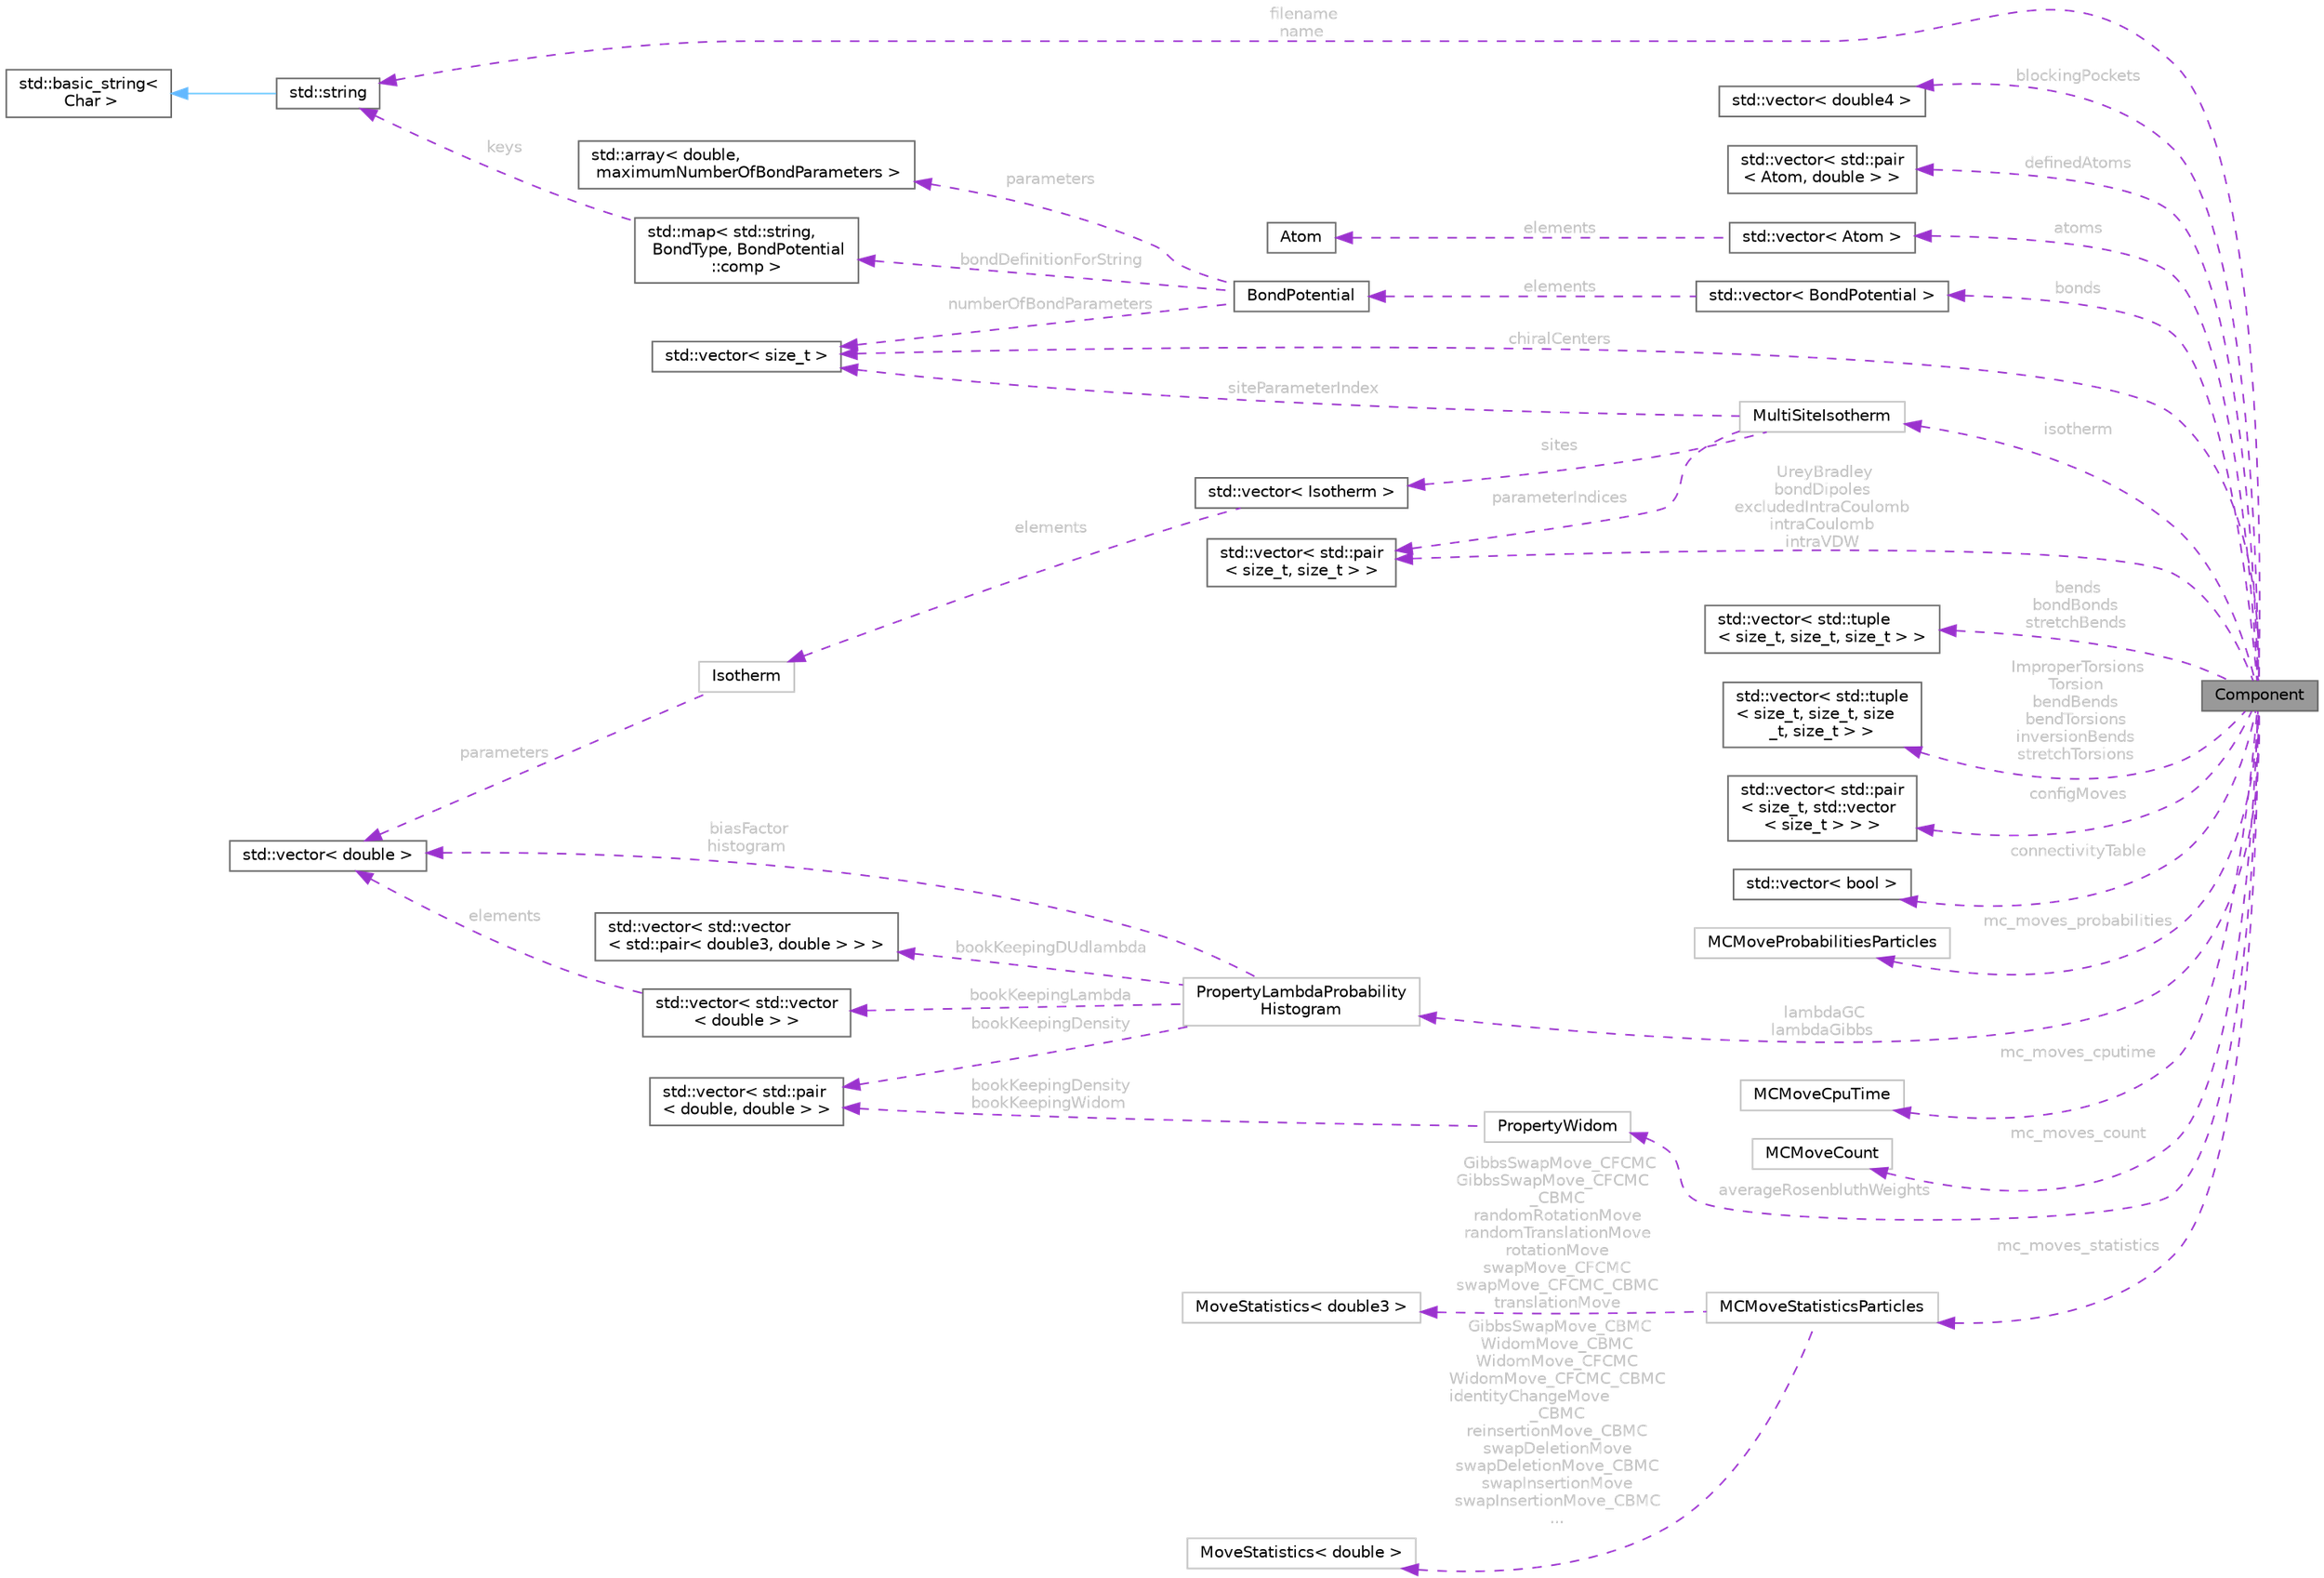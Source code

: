 digraph "Component"
{
 // LATEX_PDF_SIZE
  bgcolor="transparent";
  edge [fontname=Helvetica,fontsize=10,labelfontname=Helvetica,labelfontsize=10];
  node [fontname=Helvetica,fontsize=10,shape=box,height=0.2,width=0.4];
  rankdir="LR";
  Node1 [id="Node000001",label="Component",height=0.2,width=0.4,color="gray40", fillcolor="grey60", style="filled", fontcolor="black",tooltip="Represents a component within the simulation system."];
  Node2 -> Node1 [id="edge1_Node000001_Node000002",dir="back",color="darkorchid3",style="dashed",tooltip=" ",label=" filename\nname",fontcolor="grey" ];
  Node2 [id="Node000002",label="std::string",height=0.2,width=0.4,color="gray40", fillcolor="white", style="filled",tooltip=" "];
  Node3 -> Node2 [id="edge2_Node000002_Node000003",dir="back",color="steelblue1",style="solid",tooltip=" "];
  Node3 [id="Node000003",label="std::basic_string\<\l Char \>",height=0.2,width=0.4,color="gray40", fillcolor="white", style="filled",tooltip=" "];
  Node4 -> Node1 [id="edge3_Node000001_Node000004",dir="back",color="darkorchid3",style="dashed",tooltip=" ",label=" blockingPockets",fontcolor="grey" ];
  Node4 [id="Node000004",label="std::vector\< double4 \>",height=0.2,width=0.4,color="gray40", fillcolor="white", style="filled",tooltip=" "];
  Node5 -> Node1 [id="edge4_Node000001_Node000005",dir="back",color="darkorchid3",style="dashed",tooltip=" ",label=" definedAtoms",fontcolor="grey" ];
  Node5 [id="Node000005",label="std::vector\< std::pair\l\< Atom, double \> \>",height=0.2,width=0.4,color="gray40", fillcolor="white", style="filled",tooltip=" "];
  Node6 -> Node1 [id="edge5_Node000001_Node000006",dir="back",color="darkorchid3",style="dashed",tooltip=" ",label=" atoms",fontcolor="grey" ];
  Node6 [id="Node000006",label="std::vector\< Atom \>",height=0.2,width=0.4,color="gray40", fillcolor="white", style="filled",tooltip=" "];
  Node7 -> Node6 [id="edge6_Node000006_Node000007",dir="back",color="darkorchid3",style="dashed",tooltip=" ",label=" elements",fontcolor="grey" ];
  Node7 [id="Node000007",label="Atom",height=0.2,width=0.4,color="gray40", fillcolor="white", style="filled",URL="$structAtom.html",tooltip="Represents an atom in the simulation system."];
  Node8 -> Node1 [id="edge7_Node000001_Node000008",dir="back",color="darkorchid3",style="dashed",tooltip=" ",label=" lambdaGC\nlambdaGibbs",fontcolor="grey" ];
  Node8 [id="Node000008",label="PropertyLambdaProbability\lHistogram",height=0.2,width=0.4,color="grey75", fillcolor="white", style="filled",URL="$structPropertyLambdaProbabilityHistogram.html",tooltip=" "];
  Node9 -> Node8 [id="edge8_Node000008_Node000009",dir="back",color="darkorchid3",style="dashed",tooltip=" ",label=" biasFactor\nhistogram",fontcolor="grey" ];
  Node9 [id="Node000009",label="std::vector\< double \>",height=0.2,width=0.4,color="gray40", fillcolor="white", style="filled",tooltip=" "];
  Node10 -> Node8 [id="edge9_Node000008_Node000010",dir="back",color="darkorchid3",style="dashed",tooltip=" ",label=" bookKeepingLambda",fontcolor="grey" ];
  Node10 [id="Node000010",label="std::vector\< std::vector\l\< double \> \>",height=0.2,width=0.4,color="gray40", fillcolor="white", style="filled",tooltip=" "];
  Node9 -> Node10 [id="edge10_Node000010_Node000009",dir="back",color="darkorchid3",style="dashed",tooltip=" ",label=" elements",fontcolor="grey" ];
  Node11 -> Node8 [id="edge11_Node000008_Node000011",dir="back",color="darkorchid3",style="dashed",tooltip=" ",label=" bookKeepingDensity",fontcolor="grey" ];
  Node11 [id="Node000011",label="std::vector\< std::pair\l\< double, double \> \>",height=0.2,width=0.4,color="gray40", fillcolor="white", style="filled",tooltip=" "];
  Node12 -> Node8 [id="edge12_Node000008_Node000012",dir="back",color="darkorchid3",style="dashed",tooltip=" ",label=" bookKeepingDUdlambda",fontcolor="grey" ];
  Node12 [id="Node000012",label="std::vector\< std::vector\l\< std::pair\< double3, double \> \> \>",height=0.2,width=0.4,color="gray40", fillcolor="white", style="filled",tooltip=" "];
  Node13 -> Node1 [id="edge13_Node000001_Node000013",dir="back",color="darkorchid3",style="dashed",tooltip=" ",label=" chiralCenters",fontcolor="grey" ];
  Node13 [id="Node000013",label="std::vector\< size_t \>",height=0.2,width=0.4,color="gray40", fillcolor="white", style="filled",tooltip=" "];
  Node14 -> Node1 [id="edge14_Node000001_Node000014",dir="back",color="darkorchid3",style="dashed",tooltip=" ",label=" bonds",fontcolor="grey" ];
  Node14 [id="Node000014",label="std::vector\< BondPotential \>",height=0.2,width=0.4,color="gray40", fillcolor="white", style="filled",tooltip=" "];
  Node15 -> Node14 [id="edge15_Node000014_Node000015",dir="back",color="darkorchid3",style="dashed",tooltip=" ",label=" elements",fontcolor="grey" ];
  Node15 [id="Node000015",label="BondPotential",height=0.2,width=0.4,color="gray40", fillcolor="white", style="filled",URL="$structBondPotential.html",tooltip="Represents a bond potential between two particles."];
  Node16 -> Node15 [id="edge16_Node000015_Node000016",dir="back",color="darkorchid3",style="dashed",tooltip=" ",label=" parameters",fontcolor="grey" ];
  Node16 [id="Node000016",label="std::array\< double,\l maximumNumberOfBondParameters \>",height=0.2,width=0.4,color="gray40", fillcolor="white", style="filled",tooltip=" "];
  Node13 -> Node15 [id="edge17_Node000015_Node000013",dir="back",color="darkorchid3",style="dashed",tooltip=" ",label=" numberOfBondParameters",fontcolor="grey" ];
  Node17 -> Node15 [id="edge18_Node000015_Node000017",dir="back",color="darkorchid3",style="dashed",tooltip=" ",label=" bondDefinitionForString",fontcolor="grey" ];
  Node17 [id="Node000017",label="std::map\< std::string,\l BondType, BondPotential\l::comp \>",height=0.2,width=0.4,color="gray40", fillcolor="white", style="filled",tooltip=" "];
  Node2 -> Node17 [id="edge19_Node000017_Node000002",dir="back",color="darkorchid3",style="dashed",tooltip=" ",label=" keys",fontcolor="grey" ];
  Node18 -> Node1 [id="edge20_Node000001_Node000018",dir="back",color="darkorchid3",style="dashed",tooltip=" ",label=" UreyBradley\nbondDipoles\nexcludedIntraCoulomb\nintraCoulomb\nintraVDW",fontcolor="grey" ];
  Node18 [id="Node000018",label="std::vector\< std::pair\l\< size_t, size_t \> \>",height=0.2,width=0.4,color="gray40", fillcolor="white", style="filled",tooltip=" "];
  Node19 -> Node1 [id="edge21_Node000001_Node000019",dir="back",color="darkorchid3",style="dashed",tooltip=" ",label=" bends\nbondBonds\nstretchBends",fontcolor="grey" ];
  Node19 [id="Node000019",label="std::vector\< std::tuple\l\< size_t, size_t, size_t \> \>",height=0.2,width=0.4,color="gray40", fillcolor="white", style="filled",tooltip=" "];
  Node20 -> Node1 [id="edge22_Node000001_Node000020",dir="back",color="darkorchid3",style="dashed",tooltip=" ",label=" ImproperTorsions\nTorsion\nbendBends\nbendTorsions\ninversionBends\nstretchTorsions",fontcolor="grey" ];
  Node20 [id="Node000020",label="std::vector\< std::tuple\l\< size_t, size_t, size\l_t, size_t \> \>",height=0.2,width=0.4,color="gray40", fillcolor="white", style="filled",tooltip=" "];
  Node21 -> Node1 [id="edge23_Node000001_Node000021",dir="back",color="darkorchid3",style="dashed",tooltip=" ",label=" configMoves",fontcolor="grey" ];
  Node21 [id="Node000021",label="std::vector\< std::pair\l\< size_t, std::vector\l\< size_t \> \> \>",height=0.2,width=0.4,color="gray40", fillcolor="white", style="filled",tooltip=" "];
  Node22 -> Node1 [id="edge24_Node000001_Node000022",dir="back",color="darkorchid3",style="dashed",tooltip=" ",label=" connectivityTable",fontcolor="grey" ];
  Node22 [id="Node000022",label="std::vector\< bool \>",height=0.2,width=0.4,color="gray40", fillcolor="white", style="filled",tooltip=" "];
  Node23 -> Node1 [id="edge25_Node000001_Node000023",dir="back",color="darkorchid3",style="dashed",tooltip=" ",label=" mc_moves_probabilities",fontcolor="grey" ];
  Node23 [id="Node000023",label="MCMoveProbabilitiesParticles",height=0.2,width=0.4,color="grey75", fillcolor="white", style="filled",URL="$structMCMoveProbabilitiesParticles.html",tooltip=" "];
  Node24 -> Node1 [id="edge26_Node000001_Node000024",dir="back",color="darkorchid3",style="dashed",tooltip=" ",label=" mc_moves_statistics",fontcolor="grey" ];
  Node24 [id="Node000024",label="MCMoveStatisticsParticles",height=0.2,width=0.4,color="grey75", fillcolor="white", style="filled",URL="$structMCMoveStatisticsParticles.html",tooltip=" "];
  Node25 -> Node24 [id="edge27_Node000024_Node000025",dir="back",color="darkorchid3",style="dashed",tooltip=" ",label=" GibbsSwapMove_CFCMC\nGibbsSwapMove_CFCMC\l_CBMC\nrandomRotationMove\nrandomTranslationMove\nrotationMove\nswapMove_CFCMC\nswapMove_CFCMC_CBMC\ntranslationMove",fontcolor="grey" ];
  Node25 [id="Node000025",label="MoveStatistics\< double3 \>",height=0.2,width=0.4,color="grey75", fillcolor="white", style="filled",URL="$structMoveStatistics.html",tooltip=" "];
  Node26 -> Node24 [id="edge28_Node000024_Node000026",dir="back",color="darkorchid3",style="dashed",tooltip=" ",label=" GibbsSwapMove_CBMC\nWidomMove_CBMC\nWidomMove_CFCMC\nWidomMove_CFCMC_CBMC\nidentityChangeMove\l_CBMC\nreinsertionMove_CBMC\nswapDeletionMove\nswapDeletionMove_CBMC\nswapInsertionMove\nswapInsertionMove_CBMC\n...",fontcolor="grey" ];
  Node26 [id="Node000026",label="MoveStatistics\< double \>",height=0.2,width=0.4,color="grey75", fillcolor="white", style="filled",URL="$structMoveStatistics.html",tooltip=" "];
  Node27 -> Node1 [id="edge29_Node000001_Node000027",dir="back",color="darkorchid3",style="dashed",tooltip=" ",label=" mc_moves_cputime",fontcolor="grey" ];
  Node27 [id="Node000027",label="MCMoveCpuTime",height=0.2,width=0.4,color="grey75", fillcolor="white", style="filled",URL="$structMCMoveCpuTime.html",tooltip=" "];
  Node28 -> Node1 [id="edge30_Node000001_Node000028",dir="back",color="darkorchid3",style="dashed",tooltip=" ",label=" mc_moves_count",fontcolor="grey" ];
  Node28 [id="Node000028",label="MCMoveCount",height=0.2,width=0.4,color="grey75", fillcolor="white", style="filled",URL="$structMCMoveCount.html",tooltip=" "];
  Node29 -> Node1 [id="edge31_Node000001_Node000029",dir="back",color="darkorchid3",style="dashed",tooltip=" ",label=" averageRosenbluthWeights",fontcolor="grey" ];
  Node29 [id="Node000029",label="PropertyWidom",height=0.2,width=0.4,color="grey75", fillcolor="white", style="filled",URL="$structPropertyWidom.html",tooltip=" "];
  Node11 -> Node29 [id="edge32_Node000029_Node000011",dir="back",color="darkorchid3",style="dashed",tooltip=" ",label=" bookKeepingDensity\nbookKeepingWidom",fontcolor="grey" ];
  Node30 -> Node1 [id="edge33_Node000001_Node000030",dir="back",color="darkorchid3",style="dashed",tooltip=" ",label=" isotherm",fontcolor="grey" ];
  Node30 [id="Node000030",label="MultiSiteIsotherm",height=0.2,width=0.4,color="grey75", fillcolor="white", style="filled",URL="$structMultiSiteIsotherm.html",tooltip=" "];
  Node31 -> Node30 [id="edge34_Node000030_Node000031",dir="back",color="darkorchid3",style="dashed",tooltip=" ",label=" sites",fontcolor="grey" ];
  Node31 [id="Node000031",label="std::vector\< Isotherm \>",height=0.2,width=0.4,color="gray40", fillcolor="white", style="filled",tooltip=" "];
  Node32 -> Node31 [id="edge35_Node000031_Node000032",dir="back",color="darkorchid3",style="dashed",tooltip=" ",label=" elements",fontcolor="grey" ];
  Node32 [id="Node000032",label="Isotherm",height=0.2,width=0.4,color="grey75", fillcolor="white", style="filled",URL="$structIsotherm.html",tooltip=" "];
  Node9 -> Node32 [id="edge36_Node000032_Node000009",dir="back",color="darkorchid3",style="dashed",tooltip=" ",label=" parameters",fontcolor="grey" ];
  Node18 -> Node30 [id="edge37_Node000030_Node000018",dir="back",color="darkorchid3",style="dashed",tooltip=" ",label=" parameterIndices",fontcolor="grey" ];
  Node13 -> Node30 [id="edge38_Node000030_Node000013",dir="back",color="darkorchid3",style="dashed",tooltip=" ",label=" siteParameterIndex",fontcolor="grey" ];
}
